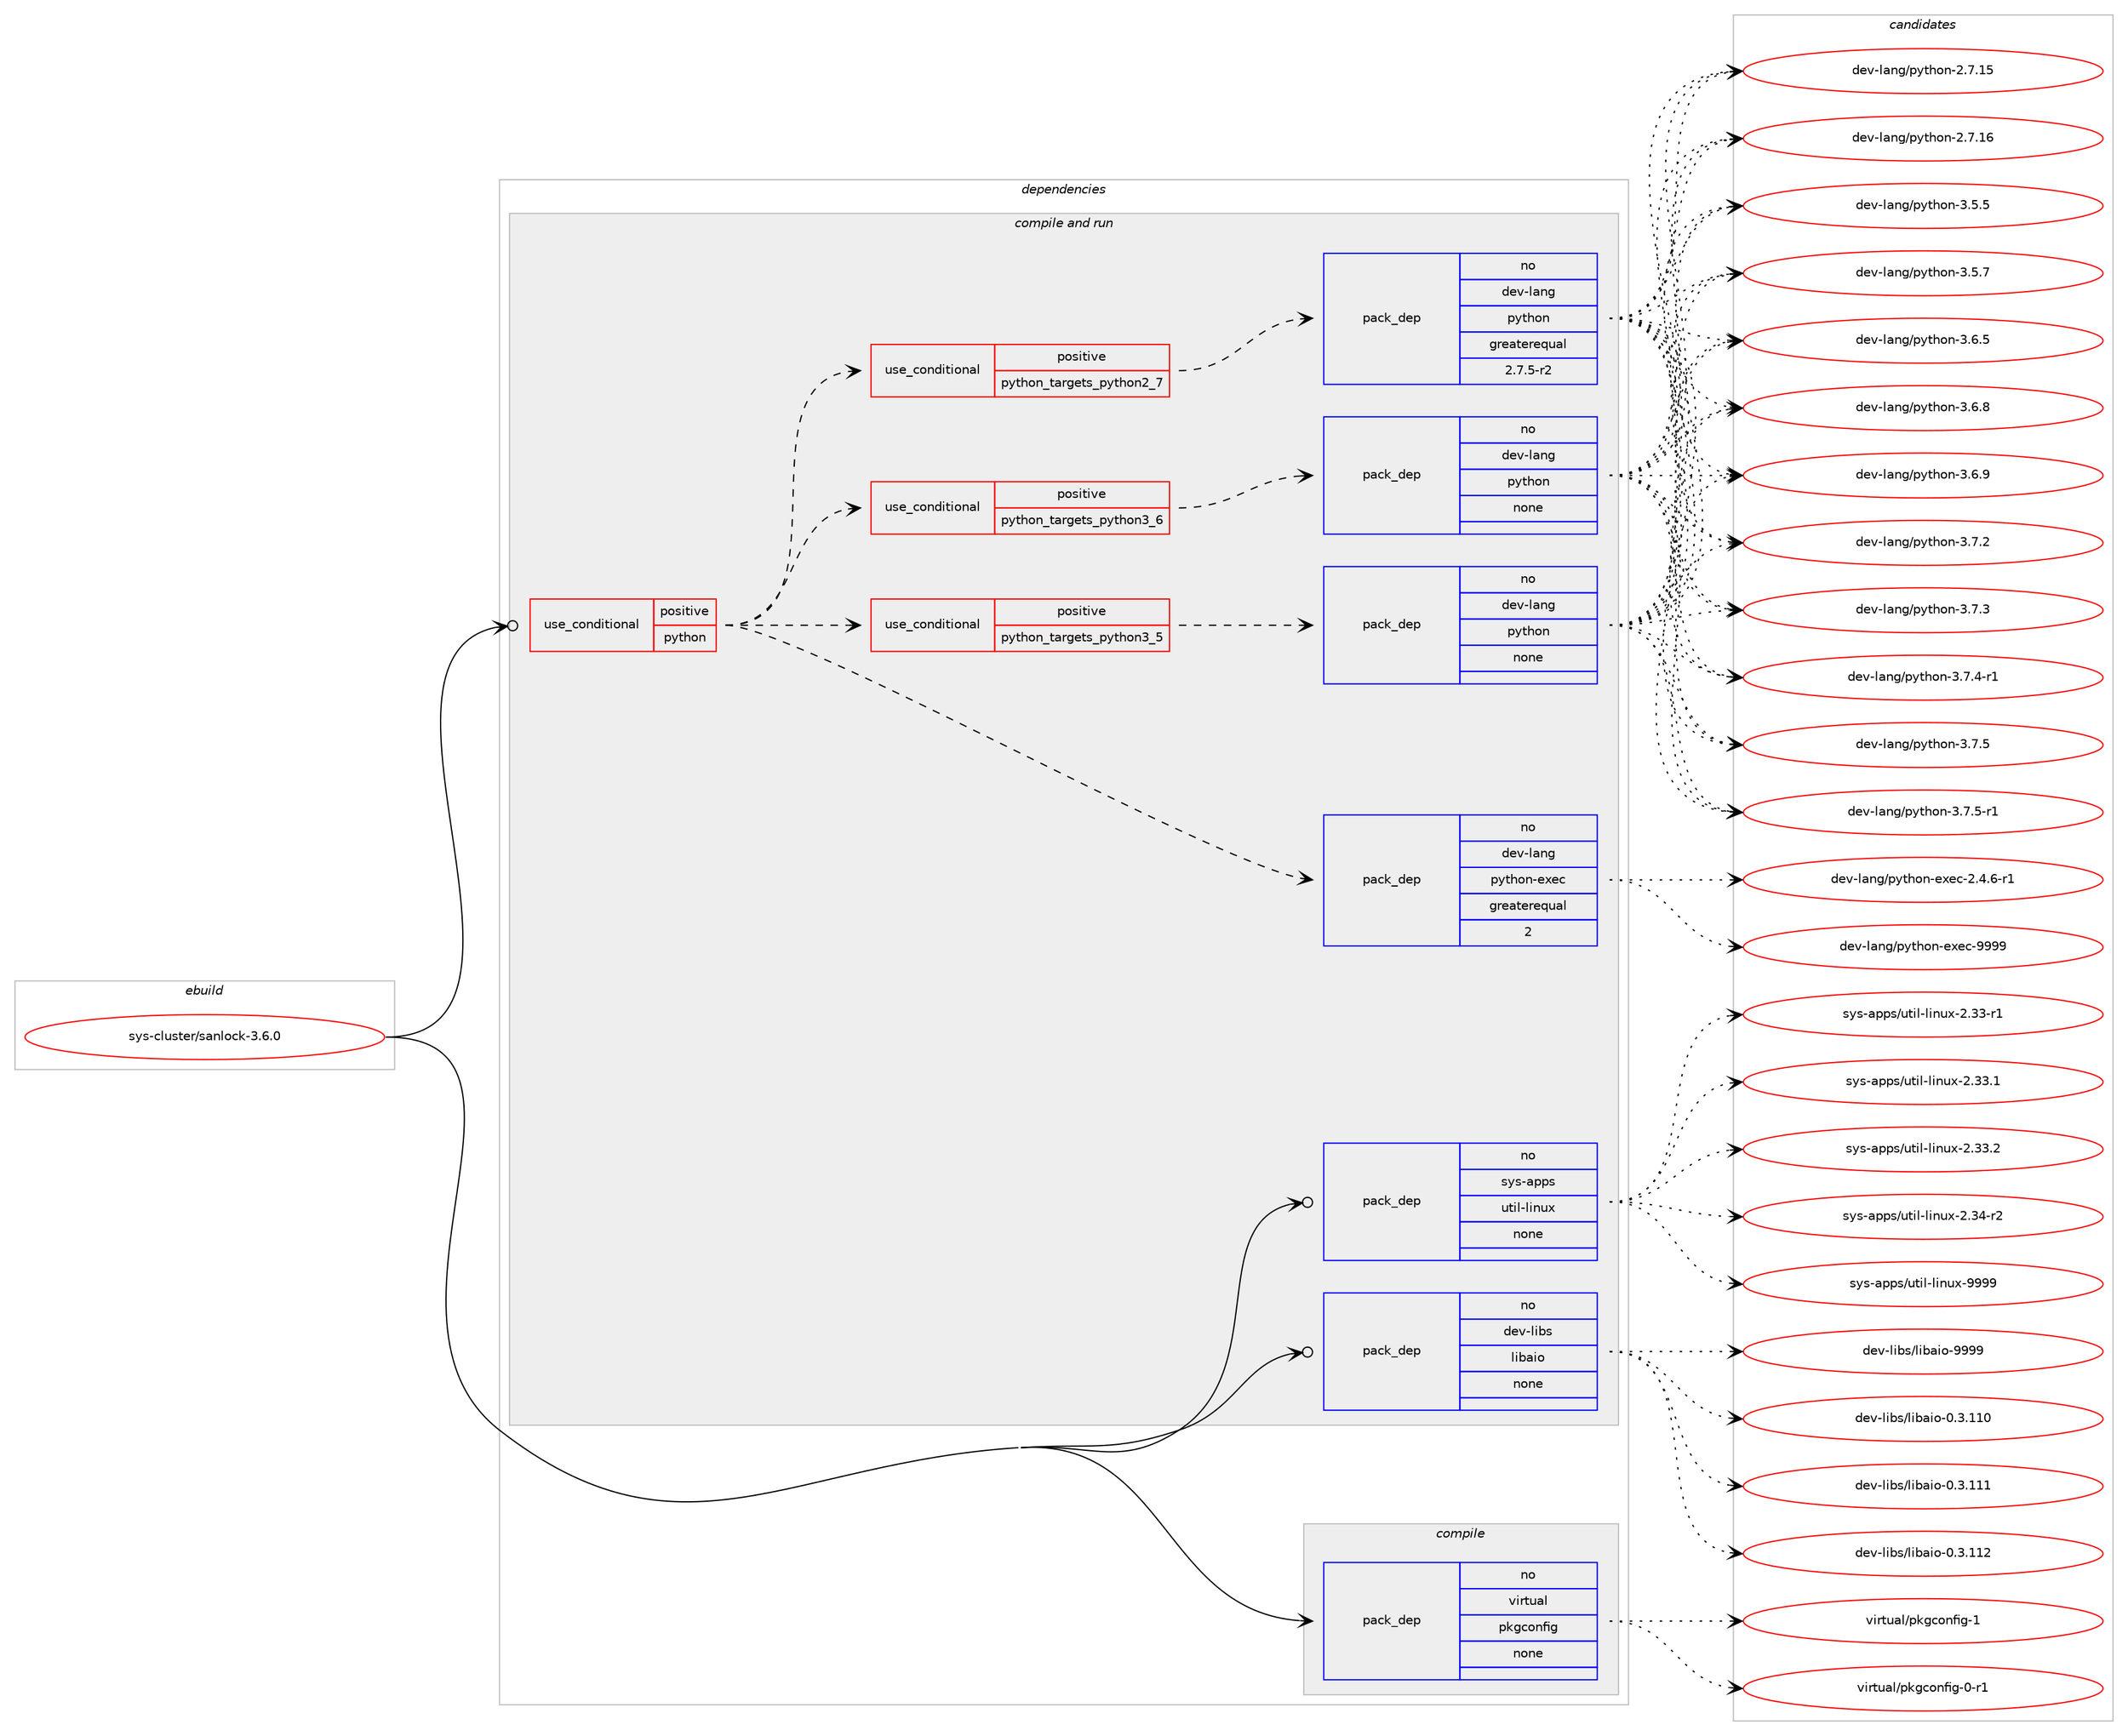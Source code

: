 digraph prolog {

# *************
# Graph options
# *************

newrank=true;
concentrate=true;
compound=true;
graph [rankdir=LR,fontname=Helvetica,fontsize=10,ranksep=1.5];#, ranksep=2.5, nodesep=0.2];
edge  [arrowhead=vee];
node  [fontname=Helvetica,fontsize=10];

# **********
# The ebuild
# **********

subgraph cluster_leftcol {
color=gray;
rank=same;
label=<<i>ebuild</i>>;
id [label="sys-cluster/sanlock-3.6.0", color=red, width=4, href="../sys-cluster/sanlock-3.6.0.svg"];
}

# ****************
# The dependencies
# ****************

subgraph cluster_midcol {
color=gray;
label=<<i>dependencies</i>>;
subgraph cluster_compile {
fillcolor="#eeeeee";
style=filled;
label=<<i>compile</i>>;
subgraph pack658747 {
dependency887699 [label=<<TABLE BORDER="0" CELLBORDER="1" CELLSPACING="0" CELLPADDING="4" WIDTH="220"><TR><TD ROWSPAN="6" CELLPADDING="30">pack_dep</TD></TR><TR><TD WIDTH="110">no</TD></TR><TR><TD>virtual</TD></TR><TR><TD>pkgconfig</TD></TR><TR><TD>none</TD></TR><TR><TD></TD></TR></TABLE>>, shape=none, color=blue];
}
id:e -> dependency887699:w [weight=20,style="solid",arrowhead="vee"];
}
subgraph cluster_compileandrun {
fillcolor="#eeeeee";
style=filled;
label=<<i>compile and run</i>>;
subgraph cond213419 {
dependency887700 [label=<<TABLE BORDER="0" CELLBORDER="1" CELLSPACING="0" CELLPADDING="4"><TR><TD ROWSPAN="3" CELLPADDING="10">use_conditional</TD></TR><TR><TD>positive</TD></TR><TR><TD>python</TD></TR></TABLE>>, shape=none, color=red];
subgraph cond213420 {
dependency887701 [label=<<TABLE BORDER="0" CELLBORDER="1" CELLSPACING="0" CELLPADDING="4"><TR><TD ROWSPAN="3" CELLPADDING="10">use_conditional</TD></TR><TR><TD>positive</TD></TR><TR><TD>python_targets_python2_7</TD></TR></TABLE>>, shape=none, color=red];
subgraph pack658748 {
dependency887702 [label=<<TABLE BORDER="0" CELLBORDER="1" CELLSPACING="0" CELLPADDING="4" WIDTH="220"><TR><TD ROWSPAN="6" CELLPADDING="30">pack_dep</TD></TR><TR><TD WIDTH="110">no</TD></TR><TR><TD>dev-lang</TD></TR><TR><TD>python</TD></TR><TR><TD>greaterequal</TD></TR><TR><TD>2.7.5-r2</TD></TR></TABLE>>, shape=none, color=blue];
}
dependency887701:e -> dependency887702:w [weight=20,style="dashed",arrowhead="vee"];
}
dependency887700:e -> dependency887701:w [weight=20,style="dashed",arrowhead="vee"];
subgraph cond213421 {
dependency887703 [label=<<TABLE BORDER="0" CELLBORDER="1" CELLSPACING="0" CELLPADDING="4"><TR><TD ROWSPAN="3" CELLPADDING="10">use_conditional</TD></TR><TR><TD>positive</TD></TR><TR><TD>python_targets_python3_5</TD></TR></TABLE>>, shape=none, color=red];
subgraph pack658749 {
dependency887704 [label=<<TABLE BORDER="0" CELLBORDER="1" CELLSPACING="0" CELLPADDING="4" WIDTH="220"><TR><TD ROWSPAN="6" CELLPADDING="30">pack_dep</TD></TR><TR><TD WIDTH="110">no</TD></TR><TR><TD>dev-lang</TD></TR><TR><TD>python</TD></TR><TR><TD>none</TD></TR><TR><TD></TD></TR></TABLE>>, shape=none, color=blue];
}
dependency887703:e -> dependency887704:w [weight=20,style="dashed",arrowhead="vee"];
}
dependency887700:e -> dependency887703:w [weight=20,style="dashed",arrowhead="vee"];
subgraph cond213422 {
dependency887705 [label=<<TABLE BORDER="0" CELLBORDER="1" CELLSPACING="0" CELLPADDING="4"><TR><TD ROWSPAN="3" CELLPADDING="10">use_conditional</TD></TR><TR><TD>positive</TD></TR><TR><TD>python_targets_python3_6</TD></TR></TABLE>>, shape=none, color=red];
subgraph pack658750 {
dependency887706 [label=<<TABLE BORDER="0" CELLBORDER="1" CELLSPACING="0" CELLPADDING="4" WIDTH="220"><TR><TD ROWSPAN="6" CELLPADDING="30">pack_dep</TD></TR><TR><TD WIDTH="110">no</TD></TR><TR><TD>dev-lang</TD></TR><TR><TD>python</TD></TR><TR><TD>none</TD></TR><TR><TD></TD></TR></TABLE>>, shape=none, color=blue];
}
dependency887705:e -> dependency887706:w [weight=20,style="dashed",arrowhead="vee"];
}
dependency887700:e -> dependency887705:w [weight=20,style="dashed",arrowhead="vee"];
subgraph pack658751 {
dependency887707 [label=<<TABLE BORDER="0" CELLBORDER="1" CELLSPACING="0" CELLPADDING="4" WIDTH="220"><TR><TD ROWSPAN="6" CELLPADDING="30">pack_dep</TD></TR><TR><TD WIDTH="110">no</TD></TR><TR><TD>dev-lang</TD></TR><TR><TD>python-exec</TD></TR><TR><TD>greaterequal</TD></TR><TR><TD>2</TD></TR></TABLE>>, shape=none, color=blue];
}
dependency887700:e -> dependency887707:w [weight=20,style="dashed",arrowhead="vee"];
}
id:e -> dependency887700:w [weight=20,style="solid",arrowhead="odotvee"];
subgraph pack658752 {
dependency887708 [label=<<TABLE BORDER="0" CELLBORDER="1" CELLSPACING="0" CELLPADDING="4" WIDTH="220"><TR><TD ROWSPAN="6" CELLPADDING="30">pack_dep</TD></TR><TR><TD WIDTH="110">no</TD></TR><TR><TD>dev-libs</TD></TR><TR><TD>libaio</TD></TR><TR><TD>none</TD></TR><TR><TD></TD></TR></TABLE>>, shape=none, color=blue];
}
id:e -> dependency887708:w [weight=20,style="solid",arrowhead="odotvee"];
subgraph pack658753 {
dependency887709 [label=<<TABLE BORDER="0" CELLBORDER="1" CELLSPACING="0" CELLPADDING="4" WIDTH="220"><TR><TD ROWSPAN="6" CELLPADDING="30">pack_dep</TD></TR><TR><TD WIDTH="110">no</TD></TR><TR><TD>sys-apps</TD></TR><TR><TD>util-linux</TD></TR><TR><TD>none</TD></TR><TR><TD></TD></TR></TABLE>>, shape=none, color=blue];
}
id:e -> dependency887709:w [weight=20,style="solid",arrowhead="odotvee"];
}
subgraph cluster_run {
fillcolor="#eeeeee";
style=filled;
label=<<i>run</i>>;
}
}

# **************
# The candidates
# **************

subgraph cluster_choices {
rank=same;
color=gray;
label=<<i>candidates</i>>;

subgraph choice658747 {
color=black;
nodesep=1;
choice11810511411611797108471121071039911111010210510345484511449 [label="virtual/pkgconfig-0-r1", color=red, width=4,href="../virtual/pkgconfig-0-r1.svg"];
choice1181051141161179710847112107103991111101021051034549 [label="virtual/pkgconfig-1", color=red, width=4,href="../virtual/pkgconfig-1.svg"];
dependency887699:e -> choice11810511411611797108471121071039911111010210510345484511449:w [style=dotted,weight="100"];
dependency887699:e -> choice1181051141161179710847112107103991111101021051034549:w [style=dotted,weight="100"];
}
subgraph choice658748 {
color=black;
nodesep=1;
choice10010111845108971101034711212111610411111045504655464953 [label="dev-lang/python-2.7.15", color=red, width=4,href="../dev-lang/python-2.7.15.svg"];
choice10010111845108971101034711212111610411111045504655464954 [label="dev-lang/python-2.7.16", color=red, width=4,href="../dev-lang/python-2.7.16.svg"];
choice100101118451089711010347112121116104111110455146534653 [label="dev-lang/python-3.5.5", color=red, width=4,href="../dev-lang/python-3.5.5.svg"];
choice100101118451089711010347112121116104111110455146534655 [label="dev-lang/python-3.5.7", color=red, width=4,href="../dev-lang/python-3.5.7.svg"];
choice100101118451089711010347112121116104111110455146544653 [label="dev-lang/python-3.6.5", color=red, width=4,href="../dev-lang/python-3.6.5.svg"];
choice100101118451089711010347112121116104111110455146544656 [label="dev-lang/python-3.6.8", color=red, width=4,href="../dev-lang/python-3.6.8.svg"];
choice100101118451089711010347112121116104111110455146544657 [label="dev-lang/python-3.6.9", color=red, width=4,href="../dev-lang/python-3.6.9.svg"];
choice100101118451089711010347112121116104111110455146554650 [label="dev-lang/python-3.7.2", color=red, width=4,href="../dev-lang/python-3.7.2.svg"];
choice100101118451089711010347112121116104111110455146554651 [label="dev-lang/python-3.7.3", color=red, width=4,href="../dev-lang/python-3.7.3.svg"];
choice1001011184510897110103471121211161041111104551465546524511449 [label="dev-lang/python-3.7.4-r1", color=red, width=4,href="../dev-lang/python-3.7.4-r1.svg"];
choice100101118451089711010347112121116104111110455146554653 [label="dev-lang/python-3.7.5", color=red, width=4,href="../dev-lang/python-3.7.5.svg"];
choice1001011184510897110103471121211161041111104551465546534511449 [label="dev-lang/python-3.7.5-r1", color=red, width=4,href="../dev-lang/python-3.7.5-r1.svg"];
dependency887702:e -> choice10010111845108971101034711212111610411111045504655464953:w [style=dotted,weight="100"];
dependency887702:e -> choice10010111845108971101034711212111610411111045504655464954:w [style=dotted,weight="100"];
dependency887702:e -> choice100101118451089711010347112121116104111110455146534653:w [style=dotted,weight="100"];
dependency887702:e -> choice100101118451089711010347112121116104111110455146534655:w [style=dotted,weight="100"];
dependency887702:e -> choice100101118451089711010347112121116104111110455146544653:w [style=dotted,weight="100"];
dependency887702:e -> choice100101118451089711010347112121116104111110455146544656:w [style=dotted,weight="100"];
dependency887702:e -> choice100101118451089711010347112121116104111110455146544657:w [style=dotted,weight="100"];
dependency887702:e -> choice100101118451089711010347112121116104111110455146554650:w [style=dotted,weight="100"];
dependency887702:e -> choice100101118451089711010347112121116104111110455146554651:w [style=dotted,weight="100"];
dependency887702:e -> choice1001011184510897110103471121211161041111104551465546524511449:w [style=dotted,weight="100"];
dependency887702:e -> choice100101118451089711010347112121116104111110455146554653:w [style=dotted,weight="100"];
dependency887702:e -> choice1001011184510897110103471121211161041111104551465546534511449:w [style=dotted,weight="100"];
}
subgraph choice658749 {
color=black;
nodesep=1;
choice10010111845108971101034711212111610411111045504655464953 [label="dev-lang/python-2.7.15", color=red, width=4,href="../dev-lang/python-2.7.15.svg"];
choice10010111845108971101034711212111610411111045504655464954 [label="dev-lang/python-2.7.16", color=red, width=4,href="../dev-lang/python-2.7.16.svg"];
choice100101118451089711010347112121116104111110455146534653 [label="dev-lang/python-3.5.5", color=red, width=4,href="../dev-lang/python-3.5.5.svg"];
choice100101118451089711010347112121116104111110455146534655 [label="dev-lang/python-3.5.7", color=red, width=4,href="../dev-lang/python-3.5.7.svg"];
choice100101118451089711010347112121116104111110455146544653 [label="dev-lang/python-3.6.5", color=red, width=4,href="../dev-lang/python-3.6.5.svg"];
choice100101118451089711010347112121116104111110455146544656 [label="dev-lang/python-3.6.8", color=red, width=4,href="../dev-lang/python-3.6.8.svg"];
choice100101118451089711010347112121116104111110455146544657 [label="dev-lang/python-3.6.9", color=red, width=4,href="../dev-lang/python-3.6.9.svg"];
choice100101118451089711010347112121116104111110455146554650 [label="dev-lang/python-3.7.2", color=red, width=4,href="../dev-lang/python-3.7.2.svg"];
choice100101118451089711010347112121116104111110455146554651 [label="dev-lang/python-3.7.3", color=red, width=4,href="../dev-lang/python-3.7.3.svg"];
choice1001011184510897110103471121211161041111104551465546524511449 [label="dev-lang/python-3.7.4-r1", color=red, width=4,href="../dev-lang/python-3.7.4-r1.svg"];
choice100101118451089711010347112121116104111110455146554653 [label="dev-lang/python-3.7.5", color=red, width=4,href="../dev-lang/python-3.7.5.svg"];
choice1001011184510897110103471121211161041111104551465546534511449 [label="dev-lang/python-3.7.5-r1", color=red, width=4,href="../dev-lang/python-3.7.5-r1.svg"];
dependency887704:e -> choice10010111845108971101034711212111610411111045504655464953:w [style=dotted,weight="100"];
dependency887704:e -> choice10010111845108971101034711212111610411111045504655464954:w [style=dotted,weight="100"];
dependency887704:e -> choice100101118451089711010347112121116104111110455146534653:w [style=dotted,weight="100"];
dependency887704:e -> choice100101118451089711010347112121116104111110455146534655:w [style=dotted,weight="100"];
dependency887704:e -> choice100101118451089711010347112121116104111110455146544653:w [style=dotted,weight="100"];
dependency887704:e -> choice100101118451089711010347112121116104111110455146544656:w [style=dotted,weight="100"];
dependency887704:e -> choice100101118451089711010347112121116104111110455146544657:w [style=dotted,weight="100"];
dependency887704:e -> choice100101118451089711010347112121116104111110455146554650:w [style=dotted,weight="100"];
dependency887704:e -> choice100101118451089711010347112121116104111110455146554651:w [style=dotted,weight="100"];
dependency887704:e -> choice1001011184510897110103471121211161041111104551465546524511449:w [style=dotted,weight="100"];
dependency887704:e -> choice100101118451089711010347112121116104111110455146554653:w [style=dotted,weight="100"];
dependency887704:e -> choice1001011184510897110103471121211161041111104551465546534511449:w [style=dotted,weight="100"];
}
subgraph choice658750 {
color=black;
nodesep=1;
choice10010111845108971101034711212111610411111045504655464953 [label="dev-lang/python-2.7.15", color=red, width=4,href="../dev-lang/python-2.7.15.svg"];
choice10010111845108971101034711212111610411111045504655464954 [label="dev-lang/python-2.7.16", color=red, width=4,href="../dev-lang/python-2.7.16.svg"];
choice100101118451089711010347112121116104111110455146534653 [label="dev-lang/python-3.5.5", color=red, width=4,href="../dev-lang/python-3.5.5.svg"];
choice100101118451089711010347112121116104111110455146534655 [label="dev-lang/python-3.5.7", color=red, width=4,href="../dev-lang/python-3.5.7.svg"];
choice100101118451089711010347112121116104111110455146544653 [label="dev-lang/python-3.6.5", color=red, width=4,href="../dev-lang/python-3.6.5.svg"];
choice100101118451089711010347112121116104111110455146544656 [label="dev-lang/python-3.6.8", color=red, width=4,href="../dev-lang/python-3.6.8.svg"];
choice100101118451089711010347112121116104111110455146544657 [label="dev-lang/python-3.6.9", color=red, width=4,href="../dev-lang/python-3.6.9.svg"];
choice100101118451089711010347112121116104111110455146554650 [label="dev-lang/python-3.7.2", color=red, width=4,href="../dev-lang/python-3.7.2.svg"];
choice100101118451089711010347112121116104111110455146554651 [label="dev-lang/python-3.7.3", color=red, width=4,href="../dev-lang/python-3.7.3.svg"];
choice1001011184510897110103471121211161041111104551465546524511449 [label="dev-lang/python-3.7.4-r1", color=red, width=4,href="../dev-lang/python-3.7.4-r1.svg"];
choice100101118451089711010347112121116104111110455146554653 [label="dev-lang/python-3.7.5", color=red, width=4,href="../dev-lang/python-3.7.5.svg"];
choice1001011184510897110103471121211161041111104551465546534511449 [label="dev-lang/python-3.7.5-r1", color=red, width=4,href="../dev-lang/python-3.7.5-r1.svg"];
dependency887706:e -> choice10010111845108971101034711212111610411111045504655464953:w [style=dotted,weight="100"];
dependency887706:e -> choice10010111845108971101034711212111610411111045504655464954:w [style=dotted,weight="100"];
dependency887706:e -> choice100101118451089711010347112121116104111110455146534653:w [style=dotted,weight="100"];
dependency887706:e -> choice100101118451089711010347112121116104111110455146534655:w [style=dotted,weight="100"];
dependency887706:e -> choice100101118451089711010347112121116104111110455146544653:w [style=dotted,weight="100"];
dependency887706:e -> choice100101118451089711010347112121116104111110455146544656:w [style=dotted,weight="100"];
dependency887706:e -> choice100101118451089711010347112121116104111110455146544657:w [style=dotted,weight="100"];
dependency887706:e -> choice100101118451089711010347112121116104111110455146554650:w [style=dotted,weight="100"];
dependency887706:e -> choice100101118451089711010347112121116104111110455146554651:w [style=dotted,weight="100"];
dependency887706:e -> choice1001011184510897110103471121211161041111104551465546524511449:w [style=dotted,weight="100"];
dependency887706:e -> choice100101118451089711010347112121116104111110455146554653:w [style=dotted,weight="100"];
dependency887706:e -> choice1001011184510897110103471121211161041111104551465546534511449:w [style=dotted,weight="100"];
}
subgraph choice658751 {
color=black;
nodesep=1;
choice10010111845108971101034711212111610411111045101120101994550465246544511449 [label="dev-lang/python-exec-2.4.6-r1", color=red, width=4,href="../dev-lang/python-exec-2.4.6-r1.svg"];
choice10010111845108971101034711212111610411111045101120101994557575757 [label="dev-lang/python-exec-9999", color=red, width=4,href="../dev-lang/python-exec-9999.svg"];
dependency887707:e -> choice10010111845108971101034711212111610411111045101120101994550465246544511449:w [style=dotted,weight="100"];
dependency887707:e -> choice10010111845108971101034711212111610411111045101120101994557575757:w [style=dotted,weight="100"];
}
subgraph choice658752 {
color=black;
nodesep=1;
choice10010111845108105981154710810598971051114548465146494948 [label="dev-libs/libaio-0.3.110", color=red, width=4,href="../dev-libs/libaio-0.3.110.svg"];
choice10010111845108105981154710810598971051114548465146494949 [label="dev-libs/libaio-0.3.111", color=red, width=4,href="../dev-libs/libaio-0.3.111.svg"];
choice10010111845108105981154710810598971051114548465146494950 [label="dev-libs/libaio-0.3.112", color=red, width=4,href="../dev-libs/libaio-0.3.112.svg"];
choice10010111845108105981154710810598971051114557575757 [label="dev-libs/libaio-9999", color=red, width=4,href="../dev-libs/libaio-9999.svg"];
dependency887708:e -> choice10010111845108105981154710810598971051114548465146494948:w [style=dotted,weight="100"];
dependency887708:e -> choice10010111845108105981154710810598971051114548465146494949:w [style=dotted,weight="100"];
dependency887708:e -> choice10010111845108105981154710810598971051114548465146494950:w [style=dotted,weight="100"];
dependency887708:e -> choice10010111845108105981154710810598971051114557575757:w [style=dotted,weight="100"];
}
subgraph choice658753 {
color=black;
nodesep=1;
choice1151211154597112112115471171161051084510810511011712045504651514511449 [label="sys-apps/util-linux-2.33-r1", color=red, width=4,href="../sys-apps/util-linux-2.33-r1.svg"];
choice1151211154597112112115471171161051084510810511011712045504651514649 [label="sys-apps/util-linux-2.33.1", color=red, width=4,href="../sys-apps/util-linux-2.33.1.svg"];
choice1151211154597112112115471171161051084510810511011712045504651514650 [label="sys-apps/util-linux-2.33.2", color=red, width=4,href="../sys-apps/util-linux-2.33.2.svg"];
choice1151211154597112112115471171161051084510810511011712045504651524511450 [label="sys-apps/util-linux-2.34-r2", color=red, width=4,href="../sys-apps/util-linux-2.34-r2.svg"];
choice115121115459711211211547117116105108451081051101171204557575757 [label="sys-apps/util-linux-9999", color=red, width=4,href="../sys-apps/util-linux-9999.svg"];
dependency887709:e -> choice1151211154597112112115471171161051084510810511011712045504651514511449:w [style=dotted,weight="100"];
dependency887709:e -> choice1151211154597112112115471171161051084510810511011712045504651514649:w [style=dotted,weight="100"];
dependency887709:e -> choice1151211154597112112115471171161051084510810511011712045504651514650:w [style=dotted,weight="100"];
dependency887709:e -> choice1151211154597112112115471171161051084510810511011712045504651524511450:w [style=dotted,weight="100"];
dependency887709:e -> choice115121115459711211211547117116105108451081051101171204557575757:w [style=dotted,weight="100"];
}
}

}

